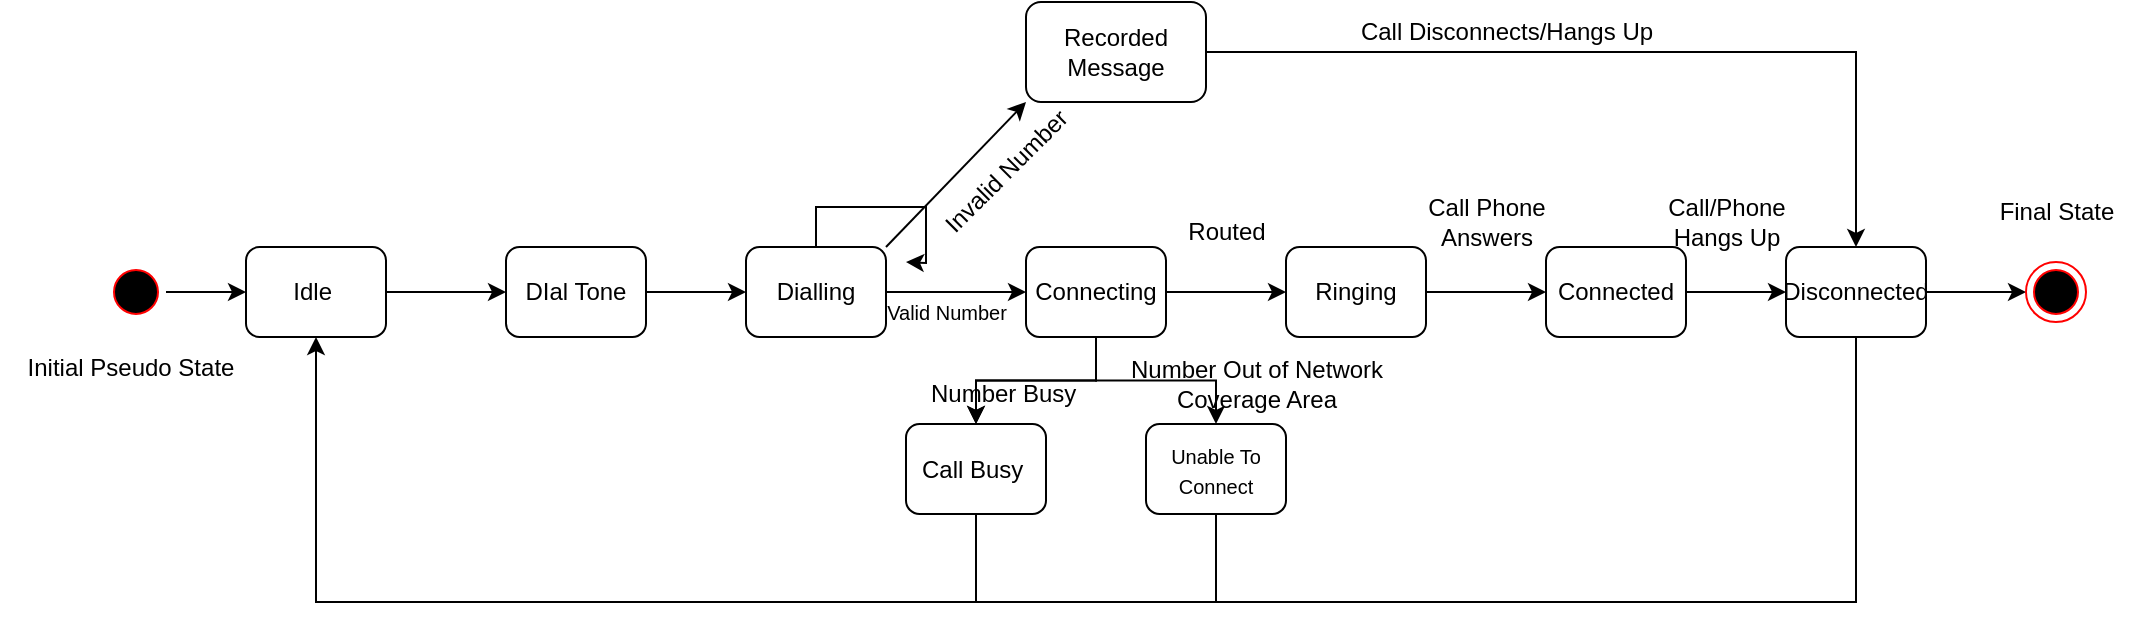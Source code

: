 <mxfile version="21.1.5" type="github" pages="2">
  <diagram name="Page-1" id="DGSTIJ6pXe5sOyClR_8t">
    <mxGraphModel dx="1122" dy="767" grid="0" gridSize="10" guides="1" tooltips="1" connect="1" arrows="1" fold="1" page="1" pageScale="1" pageWidth="1169" pageHeight="827" math="0" shadow="0">
      <root>
        <mxCell id="0" />
        <mxCell id="1" parent="0" />
        <mxCell id="UWagi5KZb4_fAXJCpjGl-2" value="Initial Pseudo State" style="text;html=1;align=center;verticalAlign=middle;resizable=0;points=[];autosize=1;strokeColor=none;fillColor=none;" vertex="1" parent="1">
          <mxGeometry x="57" y="346.5" width="130" height="30" as="geometry" />
        </mxCell>
        <mxCell id="UWagi5KZb4_fAXJCpjGl-8" style="edgeStyle=orthogonalEdgeStyle;rounded=0;orthogonalLoop=1;jettySize=auto;html=1;exitX=1;exitY=0.5;exitDx=0;exitDy=0;entryX=0;entryY=0.5;entryDx=0;entryDy=0;" edge="1" parent="1" source="UWagi5KZb4_fAXJCpjGl-3" target="UWagi5KZb4_fAXJCpjGl-7">
          <mxGeometry relative="1" as="geometry" />
        </mxCell>
        <mxCell id="UWagi5KZb4_fAXJCpjGl-3" value="" style="ellipse;html=1;shape=startState;fillColor=#000000;strokeColor=#ff0000;" vertex="1" parent="1">
          <mxGeometry x="110" y="309" width="30" height="30" as="geometry" />
        </mxCell>
        <mxCell id="UWagi5KZb4_fAXJCpjGl-19" style="edgeStyle=orthogonalEdgeStyle;rounded=0;orthogonalLoop=1;jettySize=auto;html=1;exitX=1;exitY=0.5;exitDx=0;exitDy=0;entryX=0;entryY=0.5;entryDx=0;entryDy=0;" edge="1" parent="1" source="UWagi5KZb4_fAXJCpjGl-7" target="UWagi5KZb4_fAXJCpjGl-9">
          <mxGeometry relative="1" as="geometry" />
        </mxCell>
        <mxCell id="UWagi5KZb4_fAXJCpjGl-7" value="Idle&amp;nbsp;" style="rounded=1;whiteSpace=wrap;html=1;" vertex="1" parent="1">
          <mxGeometry x="180" y="301.5" width="70" height="45" as="geometry" />
        </mxCell>
        <mxCell id="UWagi5KZb4_fAXJCpjGl-20" style="edgeStyle=orthogonalEdgeStyle;rounded=0;orthogonalLoop=1;jettySize=auto;html=1;exitX=1;exitY=0.5;exitDx=0;exitDy=0;entryX=0;entryY=0.5;entryDx=0;entryDy=0;" edge="1" parent="1" source="UWagi5KZb4_fAXJCpjGl-9" target="UWagi5KZb4_fAXJCpjGl-11">
          <mxGeometry relative="1" as="geometry" />
        </mxCell>
        <mxCell id="UWagi5KZb4_fAXJCpjGl-9" value="DIal Tone" style="rounded=1;whiteSpace=wrap;html=1;" vertex="1" parent="1">
          <mxGeometry x="310" y="301.5" width="70" height="45" as="geometry" />
        </mxCell>
        <mxCell id="UWagi5KZb4_fAXJCpjGl-14" value="" style="edgeStyle=orthogonalEdgeStyle;rounded=0;orthogonalLoop=1;jettySize=auto;html=1;" edge="1" parent="1" source="UWagi5KZb4_fAXJCpjGl-11" target="UWagi5KZb4_fAXJCpjGl-13">
          <mxGeometry relative="1" as="geometry" />
        </mxCell>
        <mxCell id="UWagi5KZb4_fAXJCpjGl-16" style="edgeStyle=orthogonalEdgeStyle;rounded=0;orthogonalLoop=1;jettySize=auto;html=1;exitX=0.5;exitY=0;exitDx=0;exitDy=0;" edge="1" parent="1" source="UWagi5KZb4_fAXJCpjGl-11">
          <mxGeometry relative="1" as="geometry">
            <mxPoint x="510" y="309" as="targetPoint" />
          </mxGeometry>
        </mxCell>
        <mxCell id="UWagi5KZb4_fAXJCpjGl-11" value="Dialling" style="rounded=1;whiteSpace=wrap;html=1;" vertex="1" parent="1">
          <mxGeometry x="430" y="301.5" width="70" height="45" as="geometry" />
        </mxCell>
        <mxCell id="UWagi5KZb4_fAXJCpjGl-26" value="" style="edgeStyle=orthogonalEdgeStyle;rounded=0;orthogonalLoop=1;jettySize=auto;html=1;" edge="1" parent="1" source="UWagi5KZb4_fAXJCpjGl-13" target="UWagi5KZb4_fAXJCpjGl-25">
          <mxGeometry relative="1" as="geometry" />
        </mxCell>
        <mxCell id="UWagi5KZb4_fAXJCpjGl-39" value="" style="edgeStyle=orthogonalEdgeStyle;rounded=0;orthogonalLoop=1;jettySize=auto;html=1;" edge="1" parent="1" source="UWagi5KZb4_fAXJCpjGl-13" target="UWagi5KZb4_fAXJCpjGl-38">
          <mxGeometry relative="1" as="geometry" />
        </mxCell>
        <mxCell id="UWagi5KZb4_fAXJCpjGl-40" value="" style="edgeStyle=orthogonalEdgeStyle;rounded=0;orthogonalLoop=1;jettySize=auto;html=1;" edge="1" parent="1" source="UWagi5KZb4_fAXJCpjGl-13" target="UWagi5KZb4_fAXJCpjGl-38">
          <mxGeometry relative="1" as="geometry" />
        </mxCell>
        <mxCell id="UWagi5KZb4_fAXJCpjGl-42" style="edgeStyle=orthogonalEdgeStyle;rounded=0;orthogonalLoop=1;jettySize=auto;html=1;exitX=0.5;exitY=1;exitDx=0;exitDy=0;entryX=0.5;entryY=0;entryDx=0;entryDy=0;" edge="1" parent="1" source="UWagi5KZb4_fAXJCpjGl-13" target="UWagi5KZb4_fAXJCpjGl-41">
          <mxGeometry relative="1" as="geometry" />
        </mxCell>
        <mxCell id="UWagi5KZb4_fAXJCpjGl-13" value="Connecting" style="rounded=1;whiteSpace=wrap;html=1;" vertex="1" parent="1">
          <mxGeometry x="570" y="301.5" width="70" height="45" as="geometry" />
        </mxCell>
        <mxCell id="UWagi5KZb4_fAXJCpjGl-15" value="&lt;font style=&quot;font-size: 10px;&quot;&gt;Valid Number&lt;/font&gt;" style="text;html=1;align=center;verticalAlign=middle;resizable=0;points=[];autosize=1;strokeColor=none;fillColor=none;" vertex="1" parent="1">
          <mxGeometry x="490" y="319" width="80" height="30" as="geometry" />
        </mxCell>
        <mxCell id="UWagi5KZb4_fAXJCpjGl-22" value="" style="endArrow=classic;html=1;rounded=0;" edge="1" parent="1">
          <mxGeometry width="50" height="50" relative="1" as="geometry">
            <mxPoint x="500" y="301.5" as="sourcePoint" />
            <mxPoint x="570" y="229" as="targetPoint" />
          </mxGeometry>
        </mxCell>
        <mxCell id="UWagi5KZb4_fAXJCpjGl-43" style="edgeStyle=orthogonalEdgeStyle;rounded=0;orthogonalLoop=1;jettySize=auto;html=1;exitX=1;exitY=0.5;exitDx=0;exitDy=0;entryX=0.5;entryY=0;entryDx=0;entryDy=0;" edge="1" parent="1" source="UWagi5KZb4_fAXJCpjGl-23" target="UWagi5KZb4_fAXJCpjGl-31">
          <mxGeometry relative="1" as="geometry" />
        </mxCell>
        <mxCell id="UWagi5KZb4_fAXJCpjGl-23" value="Recorded Message" style="rounded=1;whiteSpace=wrap;html=1;" vertex="1" parent="1">
          <mxGeometry x="570" y="179" width="90" height="50" as="geometry" />
        </mxCell>
        <mxCell id="UWagi5KZb4_fAXJCpjGl-28" value="" style="edgeStyle=orthogonalEdgeStyle;rounded=0;orthogonalLoop=1;jettySize=auto;html=1;" edge="1" parent="1" source="UWagi5KZb4_fAXJCpjGl-25" target="UWagi5KZb4_fAXJCpjGl-27">
          <mxGeometry relative="1" as="geometry" />
        </mxCell>
        <mxCell id="UWagi5KZb4_fAXJCpjGl-25" value="Ringing" style="rounded=1;whiteSpace=wrap;html=1;" vertex="1" parent="1">
          <mxGeometry x="700" y="301.5" width="70" height="45" as="geometry" />
        </mxCell>
        <mxCell id="UWagi5KZb4_fAXJCpjGl-32" value="" style="edgeStyle=orthogonalEdgeStyle;rounded=0;orthogonalLoop=1;jettySize=auto;html=1;" edge="1" parent="1" source="UWagi5KZb4_fAXJCpjGl-27" target="UWagi5KZb4_fAXJCpjGl-31">
          <mxGeometry relative="1" as="geometry" />
        </mxCell>
        <mxCell id="UWagi5KZb4_fAXJCpjGl-27" value="Connected" style="rounded=1;whiteSpace=wrap;html=1;" vertex="1" parent="1">
          <mxGeometry x="830" y="301.5" width="70" height="45" as="geometry" />
        </mxCell>
        <mxCell id="UWagi5KZb4_fAXJCpjGl-29" value="Call Phone &lt;br&gt;Answers" style="text;html=1;align=center;verticalAlign=middle;resizable=0;points=[];autosize=1;strokeColor=none;fillColor=none;" vertex="1" parent="1">
          <mxGeometry x="760" y="269" width="80" height="40" as="geometry" />
        </mxCell>
        <mxCell id="UWagi5KZb4_fAXJCpjGl-30" value="Routed" style="text;html=1;align=center;verticalAlign=middle;resizable=0;points=[];autosize=1;strokeColor=none;fillColor=none;" vertex="1" parent="1">
          <mxGeometry x="640" y="279" width="60" height="30" as="geometry" />
        </mxCell>
        <mxCell id="UWagi5KZb4_fAXJCpjGl-35" style="edgeStyle=orthogonalEdgeStyle;rounded=0;orthogonalLoop=1;jettySize=auto;html=1;exitX=1;exitY=0.5;exitDx=0;exitDy=0;entryX=0;entryY=0.5;entryDx=0;entryDy=0;" edge="1" parent="1" source="UWagi5KZb4_fAXJCpjGl-31" target="UWagi5KZb4_fAXJCpjGl-34">
          <mxGeometry relative="1" as="geometry" />
        </mxCell>
        <mxCell id="UWagi5KZb4_fAXJCpjGl-37" style="edgeStyle=orthogonalEdgeStyle;rounded=0;orthogonalLoop=1;jettySize=auto;html=1;exitX=0.5;exitY=1;exitDx=0;exitDy=0;entryX=0.5;entryY=1;entryDx=0;entryDy=0;" edge="1" parent="1" source="UWagi5KZb4_fAXJCpjGl-31" target="UWagi5KZb4_fAXJCpjGl-7">
          <mxGeometry relative="1" as="geometry">
            <Array as="points">
              <mxPoint x="985" y="479" />
              <mxPoint x="215" y="479" />
            </Array>
          </mxGeometry>
        </mxCell>
        <mxCell id="UWagi5KZb4_fAXJCpjGl-31" value="Disconnected" style="rounded=1;whiteSpace=wrap;html=1;" vertex="1" parent="1">
          <mxGeometry x="950" y="301.5" width="70" height="45" as="geometry" />
        </mxCell>
        <mxCell id="UWagi5KZb4_fAXJCpjGl-33" value="Call/Phone &lt;br&gt;Hangs Up" style="text;html=1;align=center;verticalAlign=middle;resizable=0;points=[];autosize=1;strokeColor=none;fillColor=none;" vertex="1" parent="1">
          <mxGeometry x="880" y="269" width="80" height="40" as="geometry" />
        </mxCell>
        <mxCell id="UWagi5KZb4_fAXJCpjGl-34" value="" style="ellipse;html=1;shape=endState;fillColor=#000000;strokeColor=#ff0000;" vertex="1" parent="1">
          <mxGeometry x="1070" y="309" width="30" height="30" as="geometry" />
        </mxCell>
        <mxCell id="UWagi5KZb4_fAXJCpjGl-36" value="Final State" style="text;html=1;align=center;verticalAlign=middle;resizable=0;points=[];autosize=1;strokeColor=none;fillColor=none;" vertex="1" parent="1">
          <mxGeometry x="1045" y="269" width="80" height="30" as="geometry" />
        </mxCell>
        <mxCell id="UWagi5KZb4_fAXJCpjGl-45" style="edgeStyle=orthogonalEdgeStyle;rounded=0;orthogonalLoop=1;jettySize=auto;html=1;exitX=0.5;exitY=1;exitDx=0;exitDy=0;" edge="1" parent="1" source="UWagi5KZb4_fAXJCpjGl-38">
          <mxGeometry relative="1" as="geometry">
            <mxPoint x="545.471" y="435.529" as="targetPoint" />
          </mxGeometry>
        </mxCell>
        <mxCell id="UWagi5KZb4_fAXJCpjGl-38" value="Call Busy&amp;nbsp;" style="rounded=1;whiteSpace=wrap;html=1;" vertex="1" parent="1">
          <mxGeometry x="510" y="390" width="70" height="45" as="geometry" />
        </mxCell>
        <mxCell id="UWagi5KZb4_fAXJCpjGl-41" value="&lt;span style=&quot;font-size: 10px;&quot;&gt;Unable To Connect&lt;/span&gt;" style="rounded=1;whiteSpace=wrap;html=1;" vertex="1" parent="1">
          <mxGeometry x="630" y="390" width="70" height="45" as="geometry" />
        </mxCell>
        <mxCell id="UWagi5KZb4_fAXJCpjGl-44" value="Call Disconnects/Hangs Up" style="text;html=1;align=center;verticalAlign=middle;resizable=0;points=[];autosize=1;strokeColor=none;fillColor=none;" vertex="1" parent="1">
          <mxGeometry x="725" y="179" width="170" height="30" as="geometry" />
        </mxCell>
        <mxCell id="UWagi5KZb4_fAXJCpjGl-46" value="" style="endArrow=none;html=1;rounded=0;entryX=0.5;entryY=1;entryDx=0;entryDy=0;" edge="1" parent="1" target="UWagi5KZb4_fAXJCpjGl-38">
          <mxGeometry width="50" height="50" relative="1" as="geometry">
            <mxPoint x="545" y="479" as="sourcePoint" />
            <mxPoint x="610" y="259" as="targetPoint" />
          </mxGeometry>
        </mxCell>
        <mxCell id="UWagi5KZb4_fAXJCpjGl-47" value="" style="endArrow=none;html=1;rounded=0;entryX=0.5;entryY=1;entryDx=0;entryDy=0;" edge="1" parent="1" target="UWagi5KZb4_fAXJCpjGl-41">
          <mxGeometry width="50" height="50" relative="1" as="geometry">
            <mxPoint x="665" y="479" as="sourcePoint" />
            <mxPoint x="555" y="445" as="targetPoint" />
          </mxGeometry>
        </mxCell>
        <mxCell id="UWagi5KZb4_fAXJCpjGl-48" value="Number Busy&amp;nbsp;" style="text;html=1;align=center;verticalAlign=middle;resizable=0;points=[];autosize=1;strokeColor=none;fillColor=none;" vertex="1" parent="1">
          <mxGeometry x="510" y="360" width="100" height="30" as="geometry" />
        </mxCell>
        <mxCell id="UWagi5KZb4_fAXJCpjGl-49" value="Number Out of Network &lt;br&gt;Coverage Area" style="text;html=1;align=center;verticalAlign=middle;resizable=0;points=[];autosize=1;strokeColor=none;fillColor=none;" vertex="1" parent="1">
          <mxGeometry x="610" y="350" width="150" height="40" as="geometry" />
        </mxCell>
        <mxCell id="UWagi5KZb4_fAXJCpjGl-50" value="Invalid Number" style="text;html=1;align=center;verticalAlign=middle;resizable=0;points=[];autosize=1;strokeColor=none;fillColor=none;rotation=-45;" vertex="1" parent="1">
          <mxGeometry x="510" y="249" width="100" height="30" as="geometry" />
        </mxCell>
      </root>
    </mxGraphModel>
  </diagram>
  <diagram id="Ce935LV4lYqA6n6mytmS" name="Page-2">
    <mxGraphModel dx="954" dy="652" grid="0" gridSize="10" guides="1" tooltips="1" connect="1" arrows="1" fold="1" page="1" pageScale="1" pageWidth="1169" pageHeight="827" math="0" shadow="0">
      <root>
        <mxCell id="0" />
        <mxCell id="1" parent="0" />
      </root>
    </mxGraphModel>
  </diagram>
</mxfile>
